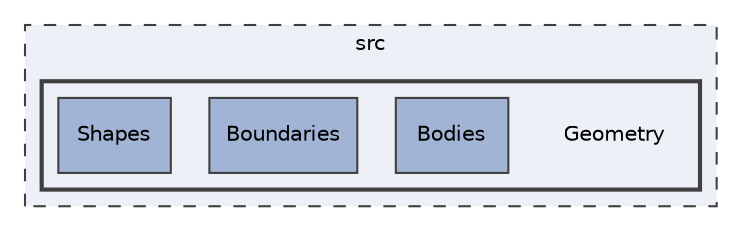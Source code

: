 digraph "Geometry"
{
 // LATEX_PDF_SIZE
  edge [fontname="Helvetica",fontsize="10",labelfontname="Helvetica",labelfontsize="10"];
  node [fontname="Helvetica",fontsize="10",shape=record];
  compound=true
  subgraph clusterdir_68267d1309a1af8e8297ef4c3efbcdba {
    graph [ bgcolor="#edf0f7", pencolor="grey25", style="filled,dashed,", label="src", fontname="Helvetica", fontsize="10", URL="dir_68267d1309a1af8e8297ef4c3efbcdba.html"]
  subgraph clusterdir_cae27912e177176a90175eee3a6288a5 {
    graph [ bgcolor="#edf0f7", pencolor="grey25", style="filled,bold,", label="", fontname="Helvetica", fontsize="10", URL="dir_cae27912e177176a90175eee3a6288a5.html"]
    dir_cae27912e177176a90175eee3a6288a5 [shape=plaintext, label="Geometry"];
  dir_b97f542d3bd3d9b4054ff72be75a881d [shape=box, label="Bodies", style="filled,", fillcolor="#a2b4d6", color="grey25", URL="dir_b97f542d3bd3d9b4054ff72be75a881d.html"];
  dir_2a602835586a5f02994f46d190060102 [shape=box, label="Boundaries", style="filled,", fillcolor="#a2b4d6", color="grey25", URL="dir_2a602835586a5f02994f46d190060102.html"];
  dir_3680793c6873fbfdcd0cd584bf63bbca [shape=box, label="Shapes", style="filled,", fillcolor="#a2b4d6", color="grey25", URL="dir_3680793c6873fbfdcd0cd584bf63bbca.html"];
  }
  }
}
